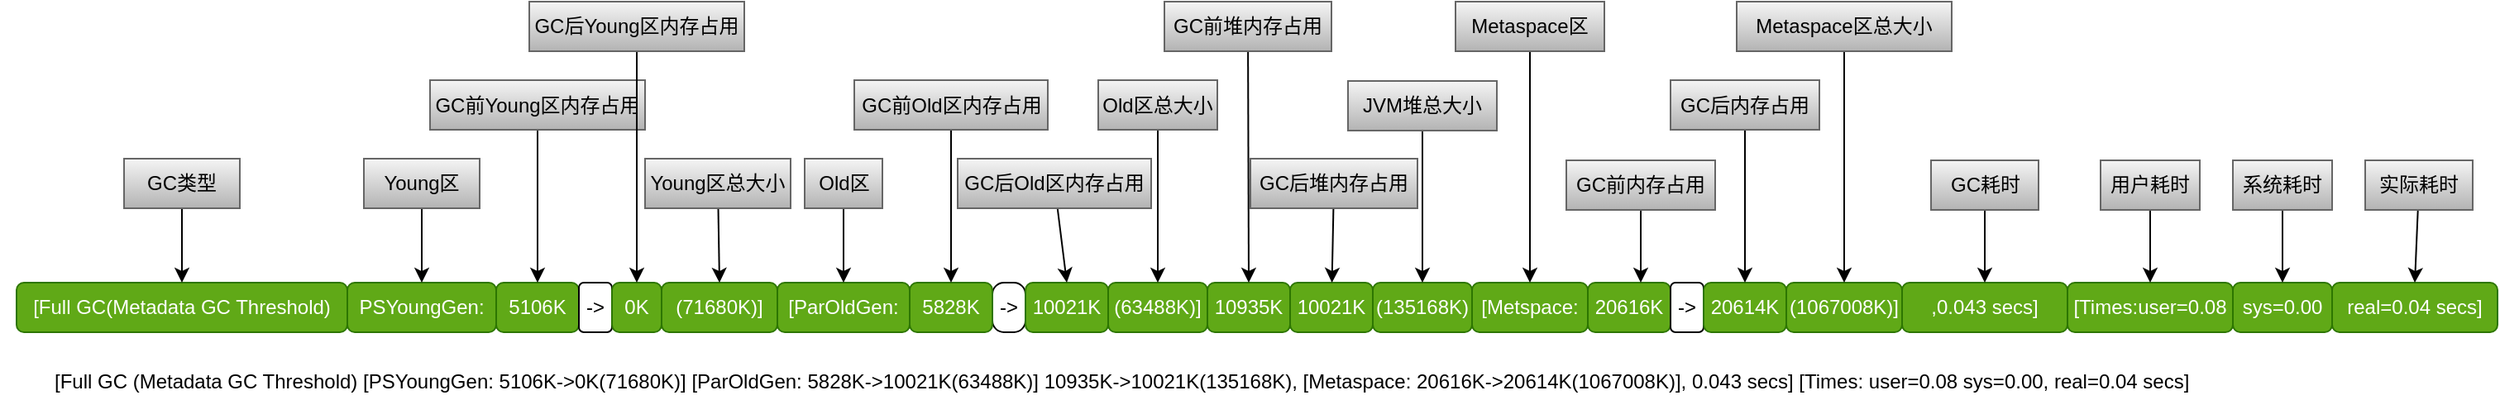 <mxfile version="12.0.0" type="github" pages="1"><diagram id="aan8zttaO1Cuac0AOFh3" name="第 1 页"><mxGraphModel dx="1550" dy="380" grid="1" gridSize="10" guides="1" tooltips="1" connect="1" arrows="1" fold="1" page="1" pageScale="1" pageWidth="827" pageHeight="1169" math="0" shadow="0"><root><mxCell id="0"/><mxCell id="1" parent="0"/><mxCell id="JJjo7s7MuokDOnpdEKhG-1" value="[Full GC(Metadata GC Threshold)" style="rounded=1;whiteSpace=wrap;html=1;fillColor=#60a917;strokeColor=#2D7600;fontColor=#ffffff;" vertex="1" parent="1"><mxGeometry x="-120" y="220" width="200" height="30" as="geometry"/></mxCell><mxCell id="JJjo7s7MuokDOnpdEKhG-2" value="[Full GC (Metadata GC Threshold) [PSYoungGen: 5106K-&amp;gt;0K(71680K)] [ParOldGen: 5828K-&amp;gt;10021K(63488K)] 10935K-&amp;gt;10021K(135168K), [Metaspace: 20616K-&amp;gt;20614K(1067008K)], 0.043 secs] [Times: user=0.08 sys=0.00, real=0.04 secs]&amp;nbsp;" style="text;html=1;strokeColor=none;fillColor=none;align=center;verticalAlign=middle;whiteSpace=wrap;rounded=0;" vertex="1" parent="1"><mxGeometry x="-130" y="270" width="1360" height="20" as="geometry"/></mxCell><mxCell id="JJjo7s7MuokDOnpdEKhG-3" value="PSYoungGen:" style="rounded=1;whiteSpace=wrap;html=1;fillColor=#60a917;strokeColor=#2D7600;fontColor=#ffffff;" vertex="1" parent="1"><mxGeometry x="80" y="220" width="90" height="30" as="geometry"/></mxCell><mxCell id="JJjo7s7MuokDOnpdEKhG-4" value="5106K" style="rounded=1;whiteSpace=wrap;html=1;fillColor=#60a917;strokeColor=#2D7600;fontColor=#ffffff;" vertex="1" parent="1"><mxGeometry x="170" y="220" width="50" height="30" as="geometry"/></mxCell><mxCell id="JJjo7s7MuokDOnpdEKhG-5" value="-&amp;gt;" style="rounded=1;whiteSpace=wrap;html=1;" vertex="1" parent="1"><mxGeometry x="220" y="220" width="20" height="30" as="geometry"/></mxCell><mxCell id="JJjo7s7MuokDOnpdEKhG-6" value="0K" style="rounded=1;whiteSpace=wrap;html=1;fillColor=#60a917;strokeColor=#2D7600;fontColor=#ffffff;" vertex="1" parent="1"><mxGeometry x="240" y="220" width="30" height="30" as="geometry"/></mxCell><mxCell id="JJjo7s7MuokDOnpdEKhG-7" value="(71680K)]" style="rounded=1;whiteSpace=wrap;html=1;fillColor=#60a917;strokeColor=#2D7600;fontColor=#ffffff;" vertex="1" parent="1"><mxGeometry x="270" y="220" width="70" height="30" as="geometry"/></mxCell><mxCell id="JJjo7s7MuokDOnpdEKhG-8" value="[ParOldGen:" style="rounded=1;whiteSpace=wrap;html=1;fillColor=#60a917;strokeColor=#2D7600;fontColor=#ffffff;" vertex="1" parent="1"><mxGeometry x="340" y="220" width="80" height="30" as="geometry"/></mxCell><mxCell id="JJjo7s7MuokDOnpdEKhG-44" style="edgeStyle=none;rounded=0;orthogonalLoop=1;jettySize=auto;html=1;exitX=0;exitY=0.25;exitDx=0;exitDy=0;" edge="1" parent="1" source="JJjo7s7MuokDOnpdEKhG-9" target="JJjo7s7MuokDOnpdEKhG-10"><mxGeometry relative="1" as="geometry"/></mxCell><mxCell id="JJjo7s7MuokDOnpdEKhG-9" value="-&amp;gt;" style="rounded=1;whiteSpace=wrap;html=1;arcSize=35;" vertex="1" parent="1"><mxGeometry x="470" y="220" width="20" height="30" as="geometry"/></mxCell><mxCell id="JJjo7s7MuokDOnpdEKhG-10" value="5828K" style="rounded=1;whiteSpace=wrap;html=1;fillColor=#60a917;strokeColor=#2D7600;fontColor=#ffffff;" vertex="1" parent="1"><mxGeometry x="420" y="220" width="50" height="30" as="geometry"/></mxCell><mxCell id="JJjo7s7MuokDOnpdEKhG-11" value="(63488K)]" style="rounded=1;whiteSpace=wrap;html=1;fillColor=#60a917;strokeColor=#2D7600;fontColor=#ffffff;" vertex="1" parent="1"><mxGeometry x="540" y="220" width="60" height="30" as="geometry"/></mxCell><mxCell id="JJjo7s7MuokDOnpdEKhG-12" value="10935K" style="rounded=1;whiteSpace=wrap;html=1;fillColor=#60a917;strokeColor=#2D7600;fontColor=#ffffff;" vertex="1" parent="1"><mxGeometry x="600" y="220" width="50" height="30" as="geometry"/></mxCell><mxCell id="JJjo7s7MuokDOnpdEKhG-13" value="10021K" style="rounded=1;whiteSpace=wrap;html=1;fillColor=#60a917;strokeColor=#2D7600;fontColor=#ffffff;" vertex="1" parent="1"><mxGeometry x="650" y="220" width="50" height="30" as="geometry"/></mxCell><mxCell id="JJjo7s7MuokDOnpdEKhG-14" value="(135168K)" style="rounded=1;whiteSpace=wrap;html=1;fillColor=#60a917;strokeColor=#2D7600;fontColor=#ffffff;" vertex="1" parent="1"><mxGeometry x="700" y="220" width="60" height="30" as="geometry"/></mxCell><mxCell id="JJjo7s7MuokDOnpdEKhG-15" value="[Metspace:" style="rounded=1;whiteSpace=wrap;html=1;fillColor=#60a917;strokeColor=#2D7600;fontColor=#ffffff;" vertex="1" parent="1"><mxGeometry x="760" y="220" width="70" height="30" as="geometry"/></mxCell><mxCell id="JJjo7s7MuokDOnpdEKhG-16" value="20616K" style="rounded=1;whiteSpace=wrap;html=1;fillColor=#60a917;strokeColor=#2D7600;fontColor=#ffffff;" vertex="1" parent="1"><mxGeometry x="830" y="220" width="50" height="30" as="geometry"/></mxCell><mxCell id="JJjo7s7MuokDOnpdEKhG-17" value="-&amp;gt;" style="rounded=1;whiteSpace=wrap;html=1;" vertex="1" parent="1"><mxGeometry x="880" y="220" width="20" height="30" as="geometry"/></mxCell><mxCell id="JJjo7s7MuokDOnpdEKhG-18" value="20614K" style="rounded=1;whiteSpace=wrap;html=1;fillColor=#60a917;strokeColor=#2D7600;fontColor=#ffffff;" vertex="1" parent="1"><mxGeometry x="900" y="220" width="50" height="30" as="geometry"/></mxCell><mxCell id="JJjo7s7MuokDOnpdEKhG-19" value="(1067008K)]" style="rounded=1;whiteSpace=wrap;html=1;fillColor=#60a917;strokeColor=#2D7600;fontColor=#ffffff;" vertex="1" parent="1"><mxGeometry x="950" y="220" width="70" height="30" as="geometry"/></mxCell><mxCell id="JJjo7s7MuokDOnpdEKhG-20" value=",0.043 secs]" style="rounded=1;whiteSpace=wrap;html=1;fillColor=#60a917;strokeColor=#2D7600;fontColor=#ffffff;" vertex="1" parent="1"><mxGeometry x="1020" y="220" width="100" height="30" as="geometry"/></mxCell><mxCell id="JJjo7s7MuokDOnpdEKhG-21" value="[Times:user=0.08" style="rounded=1;whiteSpace=wrap;html=1;fillColor=#60a917;strokeColor=#2D7600;fontColor=#ffffff;" vertex="1" parent="1"><mxGeometry x="1120" y="220" width="100" height="30" as="geometry"/></mxCell><mxCell id="JJjo7s7MuokDOnpdEKhG-22" value="sys=0.00" style="rounded=1;whiteSpace=wrap;html=1;fillColor=#60a917;strokeColor=#2D7600;fontColor=#ffffff;" vertex="1" parent="1"><mxGeometry x="1220" y="220" width="60" height="30" as="geometry"/></mxCell><mxCell id="JJjo7s7MuokDOnpdEKhG-23" value="real=0.04 secs]" style="rounded=1;whiteSpace=wrap;html=1;fillColor=#60a917;strokeColor=#2D7600;fontColor=#ffffff;" vertex="1" parent="1"><mxGeometry x="1280" y="220" width="100" height="30" as="geometry"/></mxCell><mxCell id="JJjo7s7MuokDOnpdEKhG-25" style="rounded=0;orthogonalLoop=1;jettySize=auto;html=1;" edge="1" parent="1" source="JJjo7s7MuokDOnpdEKhG-24" target="JJjo7s7MuokDOnpdEKhG-1"><mxGeometry relative="1" as="geometry"/></mxCell><mxCell id="JJjo7s7MuokDOnpdEKhG-24" value="GC类型" style="rounded=0;whiteSpace=wrap;html=1;gradientColor=#b3b3b3;fillColor=#f5f5f5;strokeColor=#666666;" vertex="1" parent="1"><mxGeometry x="-55" y="145" width="70" height="30" as="geometry"/></mxCell><mxCell id="JJjo7s7MuokDOnpdEKhG-27" style="edgeStyle=none;rounded=0;orthogonalLoop=1;jettySize=auto;html=1;" edge="1" parent="1" source="JJjo7s7MuokDOnpdEKhG-26" target="JJjo7s7MuokDOnpdEKhG-3"><mxGeometry relative="1" as="geometry"/></mxCell><mxCell id="JJjo7s7MuokDOnpdEKhG-26" value="Young区" style="rounded=0;whiteSpace=wrap;html=1;gradientColor=#b3b3b3;fillColor=#f5f5f5;strokeColor=#666666;" vertex="1" parent="1"><mxGeometry x="90" y="145" width="70" height="30" as="geometry"/></mxCell><mxCell id="JJjo7s7MuokDOnpdEKhG-29" style="edgeStyle=none;rounded=0;orthogonalLoop=1;jettySize=auto;html=1;entryX=0.5;entryY=0;entryDx=0;entryDy=0;" edge="1" parent="1" source="JJjo7s7MuokDOnpdEKhG-28" target="JJjo7s7MuokDOnpdEKhG-4"><mxGeometry relative="1" as="geometry"/></mxCell><mxCell id="JJjo7s7MuokDOnpdEKhG-28" value="GC前Young区内存占用" style="rounded=0;whiteSpace=wrap;html=1;gradientColor=#b3b3b3;fillColor=#f5f5f5;strokeColor=#666666;" vertex="1" parent="1"><mxGeometry x="130" y="97.5" width="130" height="30" as="geometry"/></mxCell><mxCell id="JJjo7s7MuokDOnpdEKhG-31" style="edgeStyle=none;rounded=0;orthogonalLoop=1;jettySize=auto;html=1;" edge="1" parent="1" source="JJjo7s7MuokDOnpdEKhG-30" target="JJjo7s7MuokDOnpdEKhG-6"><mxGeometry relative="1" as="geometry"/></mxCell><mxCell id="JJjo7s7MuokDOnpdEKhG-30" value="GC后Young区内存占用" style="rounded=0;whiteSpace=wrap;html=1;gradientColor=#b3b3b3;fillColor=#f5f5f5;strokeColor=#666666;" vertex="1" parent="1"><mxGeometry x="190" y="50" width="130" height="30" as="geometry"/></mxCell><mxCell id="JJjo7s7MuokDOnpdEKhG-34" value="" style="edgeStyle=none;rounded=0;orthogonalLoop=1;jettySize=auto;html=1;entryX=0.5;entryY=0;entryDx=0;entryDy=0;" edge="1" parent="1" source="JJjo7s7MuokDOnpdEKhG-32" target="JJjo7s7MuokDOnpdEKhG-7"><mxGeometry relative="1" as="geometry"><mxPoint x="305" y="208" as="targetPoint"/></mxGeometry></mxCell><mxCell id="JJjo7s7MuokDOnpdEKhG-32" value="Young区总大小" style="rounded=0;whiteSpace=wrap;html=1;gradientColor=#b3b3b3;fillColor=#f5f5f5;strokeColor=#666666;" vertex="1" parent="1"><mxGeometry x="260" y="145" width="88" height="30" as="geometry"/></mxCell><mxCell id="JJjo7s7MuokDOnpdEKhG-36" style="edgeStyle=none;rounded=0;orthogonalLoop=1;jettySize=auto;html=1;entryX=0.5;entryY=0;entryDx=0;entryDy=0;" edge="1" parent="1" source="JJjo7s7MuokDOnpdEKhG-35" target="JJjo7s7MuokDOnpdEKhG-8"><mxGeometry relative="1" as="geometry"/></mxCell><mxCell id="JJjo7s7MuokDOnpdEKhG-35" value="Old区" style="rounded=0;whiteSpace=wrap;html=1;gradientColor=#b3b3b3;fillColor=#f5f5f5;strokeColor=#666666;" vertex="1" parent="1"><mxGeometry x="356.5" y="145" width="47" height="30" as="geometry"/></mxCell><mxCell id="JJjo7s7MuokDOnpdEKhG-38" style="edgeStyle=none;rounded=0;orthogonalLoop=1;jettySize=auto;html=1;entryX=0.5;entryY=0;entryDx=0;entryDy=0;" edge="1" parent="1" source="JJjo7s7MuokDOnpdEKhG-37" target="JJjo7s7MuokDOnpdEKhG-10"><mxGeometry relative="1" as="geometry"/></mxCell><mxCell id="JJjo7s7MuokDOnpdEKhG-37" value="GC前Old区内存占用" style="rounded=0;whiteSpace=wrap;html=1;gradientColor=#b3b3b3;fillColor=#f5f5f5;strokeColor=#666666;" vertex="1" parent="1"><mxGeometry x="386.5" y="97.5" width="117" height="30" as="geometry"/></mxCell><mxCell id="JJjo7s7MuokDOnpdEKhG-39" value="10021K" style="rounded=1;whiteSpace=wrap;html=1;fillColor=#60a917;strokeColor=#2D7600;fontColor=#ffffff;" vertex="1" parent="1"><mxGeometry x="490" y="220" width="50" height="30" as="geometry"/></mxCell><mxCell id="JJjo7s7MuokDOnpdEKhG-43" style="edgeStyle=none;rounded=0;orthogonalLoop=1;jettySize=auto;html=1;entryX=0.5;entryY=0;entryDx=0;entryDy=0;" edge="1" parent="1" source="JJjo7s7MuokDOnpdEKhG-40" target="JJjo7s7MuokDOnpdEKhG-39"><mxGeometry relative="1" as="geometry"/></mxCell><mxCell id="JJjo7s7MuokDOnpdEKhG-40" value="GC后Old区内存占用" style="rounded=0;whiteSpace=wrap;html=1;gradientColor=#b3b3b3;fillColor=#f5f5f5;strokeColor=#666666;" vertex="1" parent="1"><mxGeometry x="449" y="145" width="117" height="30" as="geometry"/></mxCell><mxCell id="JJjo7s7MuokDOnpdEKhG-48" style="edgeStyle=none;rounded=0;orthogonalLoop=1;jettySize=auto;html=1;entryX=0.5;entryY=0;entryDx=0;entryDy=0;" edge="1" parent="1" source="JJjo7s7MuokDOnpdEKhG-46" target="JJjo7s7MuokDOnpdEKhG-11"><mxGeometry relative="1" as="geometry"/></mxCell><mxCell id="JJjo7s7MuokDOnpdEKhG-46" value="Old区总大小" style="rounded=0;whiteSpace=wrap;html=1;gradientColor=#b3b3b3;fillColor=#f5f5f5;strokeColor=#666666;" vertex="1" parent="1"><mxGeometry x="534" y="97.5" width="72" height="30" as="geometry"/></mxCell><mxCell id="JJjo7s7MuokDOnpdEKhG-50" style="edgeStyle=none;rounded=0;orthogonalLoop=1;jettySize=auto;html=1;entryX=0.5;entryY=0;entryDx=0;entryDy=0;" edge="1" parent="1" source="JJjo7s7MuokDOnpdEKhG-49" target="JJjo7s7MuokDOnpdEKhG-12"><mxGeometry relative="1" as="geometry"/></mxCell><mxCell id="JJjo7s7MuokDOnpdEKhG-49" value="GC前堆内存占用" style="rounded=0;whiteSpace=wrap;html=1;gradientColor=#b3b3b3;fillColor=#f5f5f5;strokeColor=#666666;" vertex="1" parent="1"><mxGeometry x="574" y="50" width="101" height="30" as="geometry"/></mxCell><mxCell id="JJjo7s7MuokDOnpdEKhG-52" style="edgeStyle=none;rounded=0;orthogonalLoop=1;jettySize=auto;html=1;" edge="1" parent="1" source="JJjo7s7MuokDOnpdEKhG-51" target="JJjo7s7MuokDOnpdEKhG-13"><mxGeometry relative="1" as="geometry"/></mxCell><mxCell id="JJjo7s7MuokDOnpdEKhG-51" value="GC后堆内存占用" style="rounded=0;whiteSpace=wrap;html=1;gradientColor=#b3b3b3;fillColor=#f5f5f5;strokeColor=#666666;" vertex="1" parent="1"><mxGeometry x="626" y="145" width="101" height="30" as="geometry"/></mxCell><mxCell id="JJjo7s7MuokDOnpdEKhG-54" style="edgeStyle=none;rounded=0;orthogonalLoop=1;jettySize=auto;html=1;entryX=0.5;entryY=0;entryDx=0;entryDy=0;" edge="1" parent="1" source="JJjo7s7MuokDOnpdEKhG-53" target="JJjo7s7MuokDOnpdEKhG-14"><mxGeometry relative="1" as="geometry"/></mxCell><mxCell id="JJjo7s7MuokDOnpdEKhG-53" value="JVM堆总大小" style="rounded=0;whiteSpace=wrap;html=1;gradientColor=#b3b3b3;fillColor=#f5f5f5;strokeColor=#666666;" vertex="1" parent="1"><mxGeometry x="685" y="98" width="90" height="30" as="geometry"/></mxCell><mxCell id="JJjo7s7MuokDOnpdEKhG-56" style="edgeStyle=none;rounded=0;orthogonalLoop=1;jettySize=auto;html=1;entryX=0.5;entryY=0;entryDx=0;entryDy=0;" edge="1" parent="1" source="JJjo7s7MuokDOnpdEKhG-55" target="JJjo7s7MuokDOnpdEKhG-15"><mxGeometry relative="1" as="geometry"/></mxCell><mxCell id="JJjo7s7MuokDOnpdEKhG-55" value="Metaspace区" style="rounded=0;whiteSpace=wrap;html=1;gradientColor=#b3b3b3;fillColor=#f5f5f5;strokeColor=#666666;" vertex="1" parent="1"><mxGeometry x="750" y="50" width="90" height="30" as="geometry"/></mxCell><mxCell id="JJjo7s7MuokDOnpdEKhG-59" value="" style="edgeStyle=none;rounded=0;orthogonalLoop=1;jettySize=auto;html=1;entryX=0.64;entryY=0;entryDx=0;entryDy=0;entryPerimeter=0;" edge="1" parent="1" source="JJjo7s7MuokDOnpdEKhG-57" target="JJjo7s7MuokDOnpdEKhG-16"><mxGeometry relative="1" as="geometry"><mxPoint x="890" y="65" as="targetPoint"/></mxGeometry></mxCell><mxCell id="JJjo7s7MuokDOnpdEKhG-57" value="GC前内存占用" style="rounded=0;whiteSpace=wrap;html=1;gradientColor=#b3b3b3;fillColor=#f5f5f5;strokeColor=#666666;" vertex="1" parent="1"><mxGeometry x="817" y="146" width="90" height="30" as="geometry"/></mxCell><mxCell id="JJjo7s7MuokDOnpdEKhG-61" style="edgeStyle=none;rounded=0;orthogonalLoop=1;jettySize=auto;html=1;entryX=0.5;entryY=0;entryDx=0;entryDy=0;" edge="1" parent="1" source="JJjo7s7MuokDOnpdEKhG-60" target="JJjo7s7MuokDOnpdEKhG-18"><mxGeometry relative="1" as="geometry"/></mxCell><mxCell id="JJjo7s7MuokDOnpdEKhG-60" value="GC后内存占用" style="rounded=0;whiteSpace=wrap;html=1;gradientColor=#b3b3b3;fillColor=#f5f5f5;strokeColor=#666666;" vertex="1" parent="1"><mxGeometry x="880" y="97.5" width="90" height="30" as="geometry"/></mxCell><mxCell id="JJjo7s7MuokDOnpdEKhG-64" style="edgeStyle=none;rounded=0;orthogonalLoop=1;jettySize=auto;html=1;" edge="1" parent="1" source="JJjo7s7MuokDOnpdEKhG-63" target="JJjo7s7MuokDOnpdEKhG-19"><mxGeometry relative="1" as="geometry"/></mxCell><mxCell id="JJjo7s7MuokDOnpdEKhG-63" value="Metaspace区总大小" style="rounded=0;whiteSpace=wrap;html=1;gradientColor=#b3b3b3;fillColor=#f5f5f5;strokeColor=#666666;" vertex="1" parent="1"><mxGeometry x="920" y="50" width="130" height="30" as="geometry"/></mxCell><mxCell id="JJjo7s7MuokDOnpdEKhG-66" style="edgeStyle=none;rounded=0;orthogonalLoop=1;jettySize=auto;html=1;entryX=0.5;entryY=0;entryDx=0;entryDy=0;" edge="1" parent="1" source="JJjo7s7MuokDOnpdEKhG-65" target="JJjo7s7MuokDOnpdEKhG-20"><mxGeometry relative="1" as="geometry"/></mxCell><mxCell id="JJjo7s7MuokDOnpdEKhG-65" value="GC耗时" style="rounded=0;whiteSpace=wrap;html=1;gradientColor=#b3b3b3;fillColor=#f5f5f5;strokeColor=#666666;" vertex="1" parent="1"><mxGeometry x="1037.5" y="146" width="65" height="30" as="geometry"/></mxCell><mxCell id="JJjo7s7MuokDOnpdEKhG-70" style="edgeStyle=none;rounded=0;orthogonalLoop=1;jettySize=auto;html=1;entryX=0.5;entryY=0;entryDx=0;entryDy=0;" edge="1" parent="1" source="JJjo7s7MuokDOnpdEKhG-67" target="JJjo7s7MuokDOnpdEKhG-21"><mxGeometry relative="1" as="geometry"/></mxCell><mxCell id="JJjo7s7MuokDOnpdEKhG-67" value="用户耗时" style="rounded=0;whiteSpace=wrap;html=1;gradientColor=#b3b3b3;fillColor=#f5f5f5;strokeColor=#666666;" vertex="1" parent="1"><mxGeometry x="1140" y="146" width="60" height="30" as="geometry"/></mxCell><mxCell id="JJjo7s7MuokDOnpdEKhG-72" style="edgeStyle=none;rounded=0;orthogonalLoop=1;jettySize=auto;html=1;entryX=0.5;entryY=0;entryDx=0;entryDy=0;" edge="1" parent="1" source="JJjo7s7MuokDOnpdEKhG-71" target="JJjo7s7MuokDOnpdEKhG-22"><mxGeometry relative="1" as="geometry"/></mxCell><mxCell id="JJjo7s7MuokDOnpdEKhG-71" value="系统耗时" style="rounded=0;whiteSpace=wrap;html=1;gradientColor=#b3b3b3;fillColor=#f5f5f5;strokeColor=#666666;" vertex="1" parent="1"><mxGeometry x="1220" y="146" width="60" height="30" as="geometry"/></mxCell><mxCell id="JJjo7s7MuokDOnpdEKhG-74" style="edgeStyle=none;rounded=0;orthogonalLoop=1;jettySize=auto;html=1;entryX=0.5;entryY=0;entryDx=0;entryDy=0;" edge="1" parent="1" source="JJjo7s7MuokDOnpdEKhG-73" target="JJjo7s7MuokDOnpdEKhG-23"><mxGeometry relative="1" as="geometry"/></mxCell><mxCell id="JJjo7s7MuokDOnpdEKhG-73" value="实际耗时" style="rounded=0;whiteSpace=wrap;html=1;gradientColor=#b3b3b3;fillColor=#f5f5f5;strokeColor=#666666;" vertex="1" parent="1"><mxGeometry x="1300" y="146" width="65" height="30" as="geometry"/></mxCell></root></mxGraphModel></diagram></mxfile>